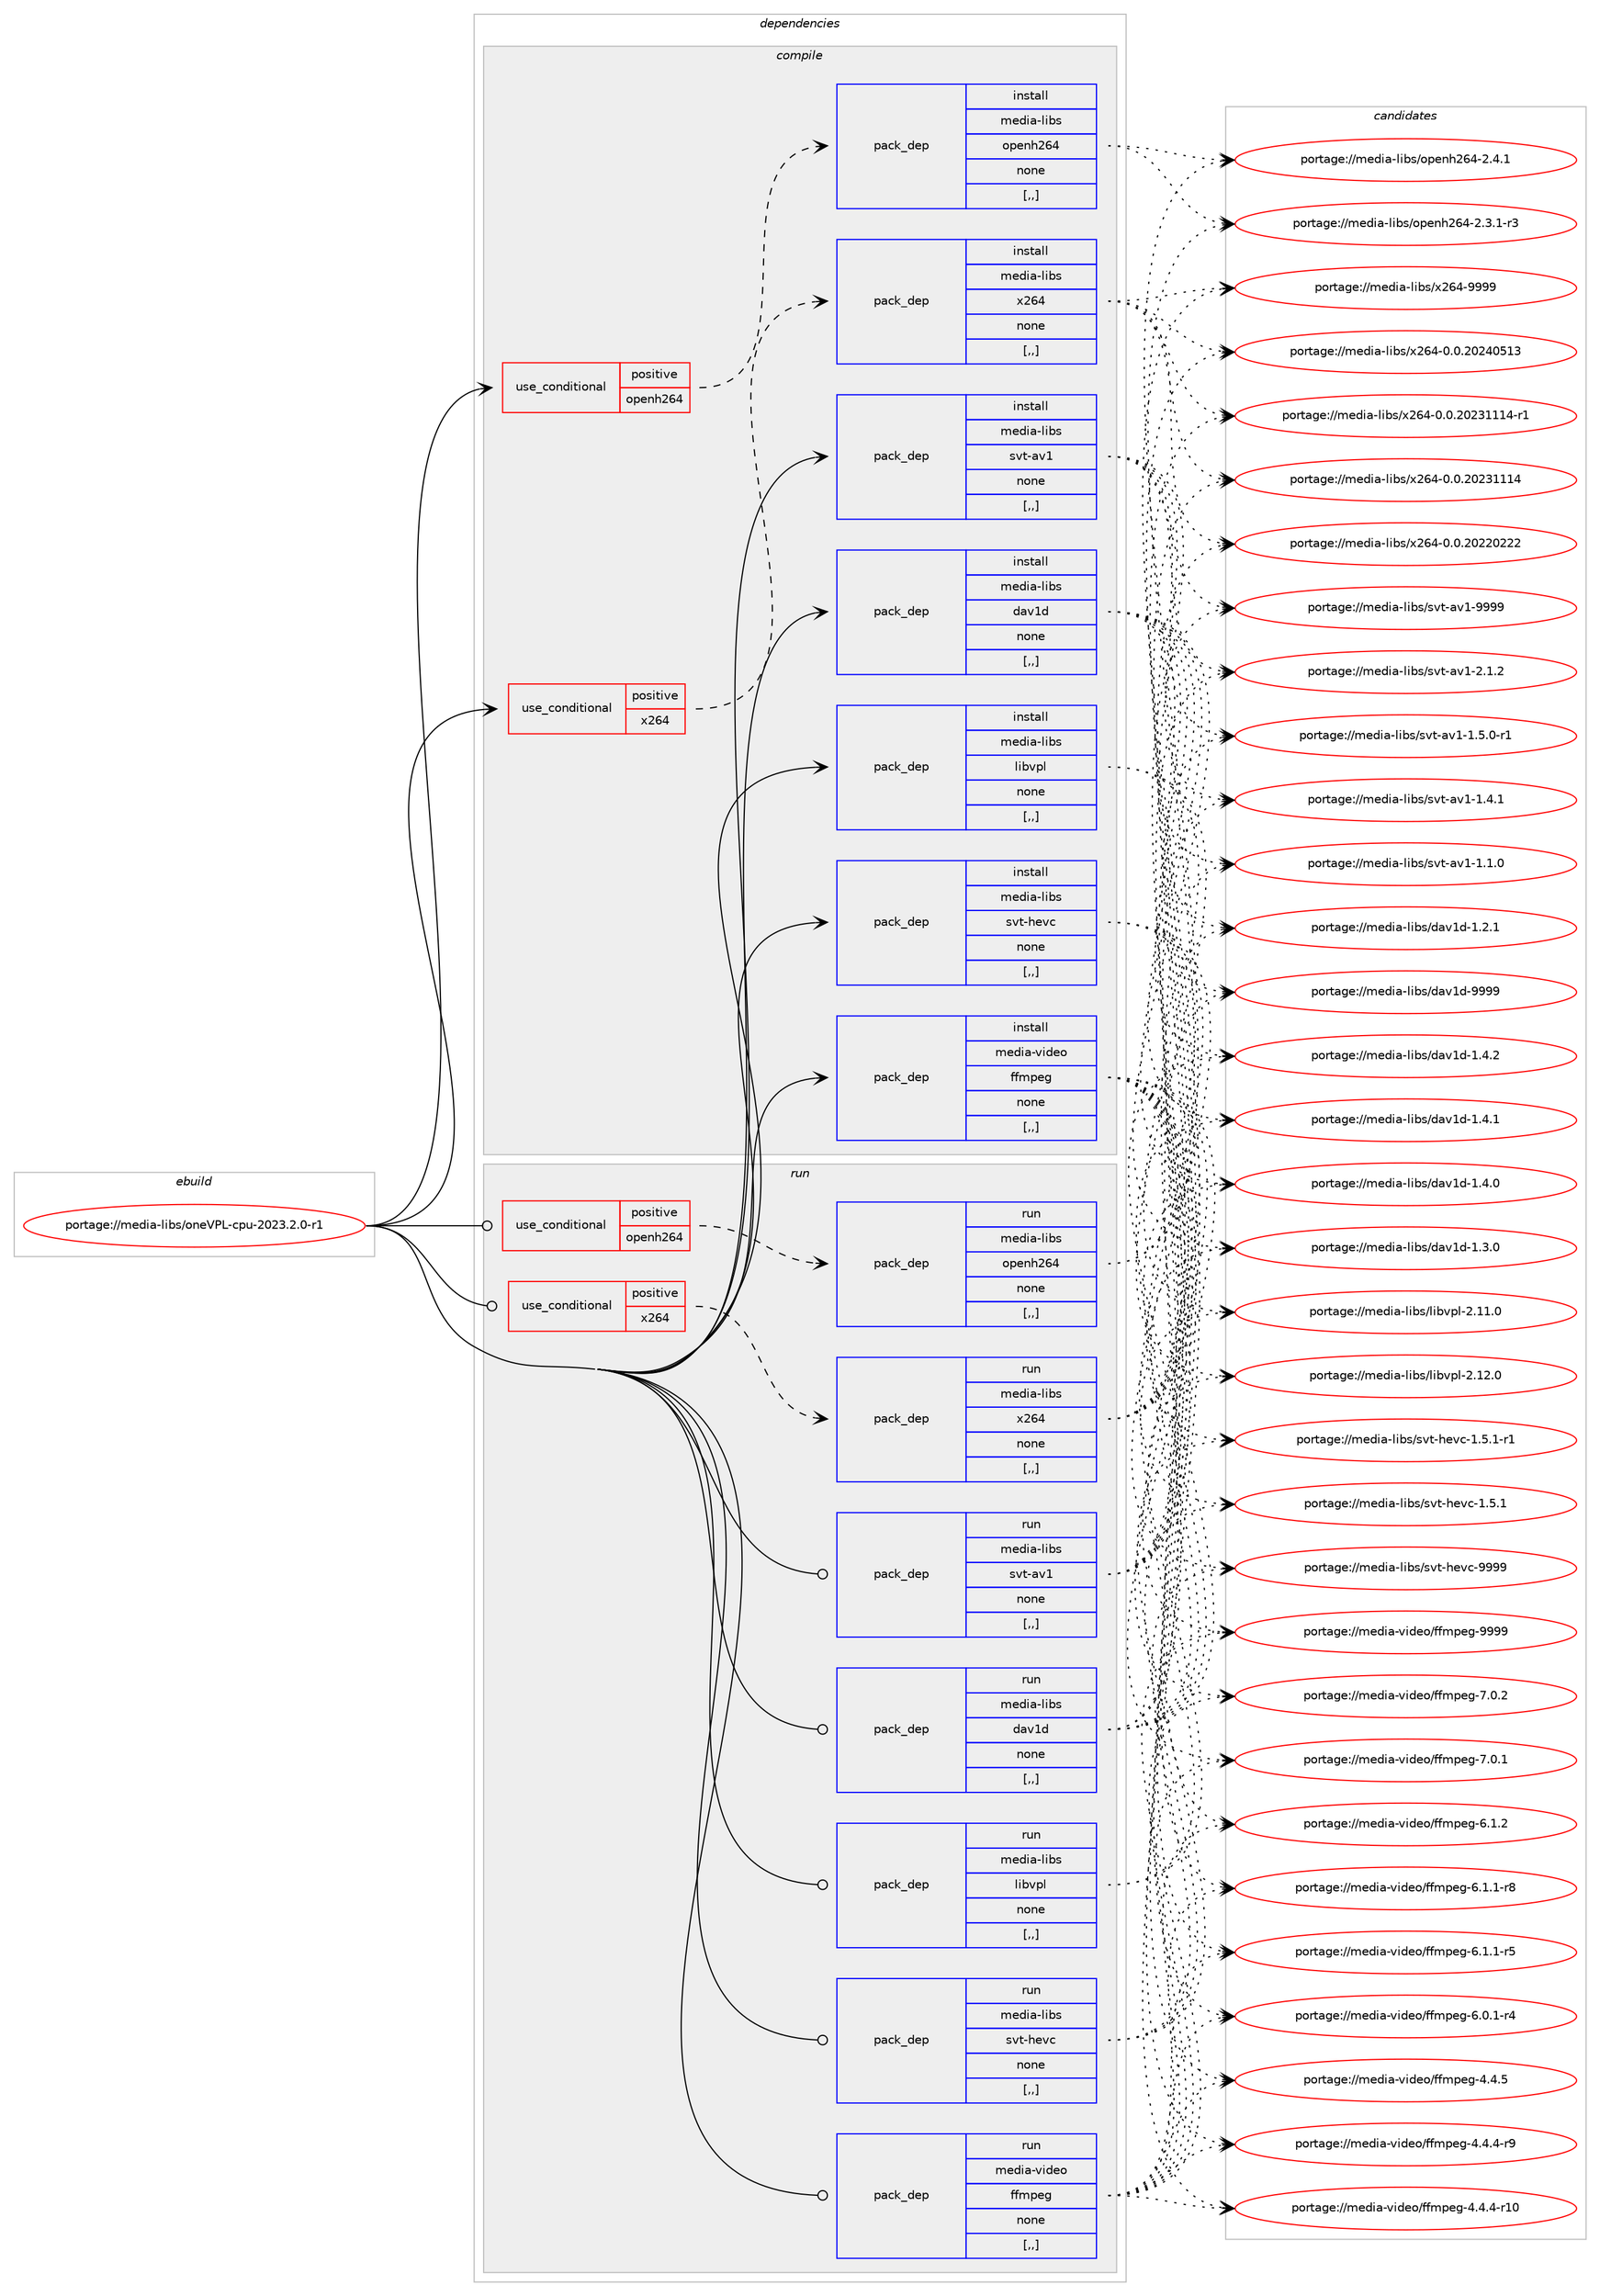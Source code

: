 digraph prolog {

# *************
# Graph options
# *************

newrank=true;
concentrate=true;
compound=true;
graph [rankdir=LR,fontname=Helvetica,fontsize=10,ranksep=1.5];#, ranksep=2.5, nodesep=0.2];
edge  [arrowhead=vee];
node  [fontname=Helvetica,fontsize=10];

# **********
# The ebuild
# **********

subgraph cluster_leftcol {
color=gray;
label=<<i>ebuild</i>>;
id [label="portage://media-libs/oneVPL-cpu-2023.2.0-r1", color=red, width=4, href="../media-libs/oneVPL-cpu-2023.2.0-r1.svg"];
}

# ****************
# The dependencies
# ****************

subgraph cluster_midcol {
color=gray;
label=<<i>dependencies</i>>;
subgraph cluster_compile {
fillcolor="#eeeeee";
style=filled;
label=<<i>compile</i>>;
subgraph cond210272 {
dependency813573 [label=<<TABLE BORDER="0" CELLBORDER="1" CELLSPACING="0" CELLPADDING="4"><TR><TD ROWSPAN="3" CELLPADDING="10">use_conditional</TD></TR><TR><TD>positive</TD></TR><TR><TD>openh264</TD></TR></TABLE>>, shape=none, color=red];
subgraph pack597165 {
dependency813574 [label=<<TABLE BORDER="0" CELLBORDER="1" CELLSPACING="0" CELLPADDING="4" WIDTH="220"><TR><TD ROWSPAN="6" CELLPADDING="30">pack_dep</TD></TR><TR><TD WIDTH="110">install</TD></TR><TR><TD>media-libs</TD></TR><TR><TD>openh264</TD></TR><TR><TD>none</TD></TR><TR><TD>[,,]</TD></TR></TABLE>>, shape=none, color=blue];
}
dependency813573:e -> dependency813574:w [weight=20,style="dashed",arrowhead="vee"];
}
id:e -> dependency813573:w [weight=20,style="solid",arrowhead="vee"];
subgraph cond210273 {
dependency813575 [label=<<TABLE BORDER="0" CELLBORDER="1" CELLSPACING="0" CELLPADDING="4"><TR><TD ROWSPAN="3" CELLPADDING="10">use_conditional</TD></TR><TR><TD>positive</TD></TR><TR><TD>x264</TD></TR></TABLE>>, shape=none, color=red];
subgraph pack597166 {
dependency813576 [label=<<TABLE BORDER="0" CELLBORDER="1" CELLSPACING="0" CELLPADDING="4" WIDTH="220"><TR><TD ROWSPAN="6" CELLPADDING="30">pack_dep</TD></TR><TR><TD WIDTH="110">install</TD></TR><TR><TD>media-libs</TD></TR><TR><TD>x264</TD></TR><TR><TD>none</TD></TR><TR><TD>[,,]</TD></TR></TABLE>>, shape=none, color=blue];
}
dependency813575:e -> dependency813576:w [weight=20,style="dashed",arrowhead="vee"];
}
id:e -> dependency813575:w [weight=20,style="solid",arrowhead="vee"];
subgraph pack597167 {
dependency813577 [label=<<TABLE BORDER="0" CELLBORDER="1" CELLSPACING="0" CELLPADDING="4" WIDTH="220"><TR><TD ROWSPAN="6" CELLPADDING="30">pack_dep</TD></TR><TR><TD WIDTH="110">install</TD></TR><TR><TD>media-libs</TD></TR><TR><TD>dav1d</TD></TR><TR><TD>none</TD></TR><TR><TD>[,,]</TD></TR></TABLE>>, shape=none, color=blue];
}
id:e -> dependency813577:w [weight=20,style="solid",arrowhead="vee"];
subgraph pack597168 {
dependency813578 [label=<<TABLE BORDER="0" CELLBORDER="1" CELLSPACING="0" CELLPADDING="4" WIDTH="220"><TR><TD ROWSPAN="6" CELLPADDING="30">pack_dep</TD></TR><TR><TD WIDTH="110">install</TD></TR><TR><TD>media-libs</TD></TR><TR><TD>libvpl</TD></TR><TR><TD>none</TD></TR><TR><TD>[,,]</TD></TR></TABLE>>, shape=none, color=blue];
}
id:e -> dependency813578:w [weight=20,style="solid",arrowhead="vee"];
subgraph pack597169 {
dependency813579 [label=<<TABLE BORDER="0" CELLBORDER="1" CELLSPACING="0" CELLPADDING="4" WIDTH="220"><TR><TD ROWSPAN="6" CELLPADDING="30">pack_dep</TD></TR><TR><TD WIDTH="110">install</TD></TR><TR><TD>media-libs</TD></TR><TR><TD>svt-av1</TD></TR><TR><TD>none</TD></TR><TR><TD>[,,]</TD></TR></TABLE>>, shape=none, color=blue];
}
id:e -> dependency813579:w [weight=20,style="solid",arrowhead="vee"];
subgraph pack597170 {
dependency813580 [label=<<TABLE BORDER="0" CELLBORDER="1" CELLSPACING="0" CELLPADDING="4" WIDTH="220"><TR><TD ROWSPAN="6" CELLPADDING="30">pack_dep</TD></TR><TR><TD WIDTH="110">install</TD></TR><TR><TD>media-libs</TD></TR><TR><TD>svt-hevc</TD></TR><TR><TD>none</TD></TR><TR><TD>[,,]</TD></TR></TABLE>>, shape=none, color=blue];
}
id:e -> dependency813580:w [weight=20,style="solid",arrowhead="vee"];
subgraph pack597171 {
dependency813581 [label=<<TABLE BORDER="0" CELLBORDER="1" CELLSPACING="0" CELLPADDING="4" WIDTH="220"><TR><TD ROWSPAN="6" CELLPADDING="30">pack_dep</TD></TR><TR><TD WIDTH="110">install</TD></TR><TR><TD>media-video</TD></TR><TR><TD>ffmpeg</TD></TR><TR><TD>none</TD></TR><TR><TD>[,,]</TD></TR></TABLE>>, shape=none, color=blue];
}
id:e -> dependency813581:w [weight=20,style="solid",arrowhead="vee"];
}
subgraph cluster_compileandrun {
fillcolor="#eeeeee";
style=filled;
label=<<i>compile and run</i>>;
}
subgraph cluster_run {
fillcolor="#eeeeee";
style=filled;
label=<<i>run</i>>;
subgraph cond210274 {
dependency813582 [label=<<TABLE BORDER="0" CELLBORDER="1" CELLSPACING="0" CELLPADDING="4"><TR><TD ROWSPAN="3" CELLPADDING="10">use_conditional</TD></TR><TR><TD>positive</TD></TR><TR><TD>openh264</TD></TR></TABLE>>, shape=none, color=red];
subgraph pack597172 {
dependency813583 [label=<<TABLE BORDER="0" CELLBORDER="1" CELLSPACING="0" CELLPADDING="4" WIDTH="220"><TR><TD ROWSPAN="6" CELLPADDING="30">pack_dep</TD></TR><TR><TD WIDTH="110">run</TD></TR><TR><TD>media-libs</TD></TR><TR><TD>openh264</TD></TR><TR><TD>none</TD></TR><TR><TD>[,,]</TD></TR></TABLE>>, shape=none, color=blue];
}
dependency813582:e -> dependency813583:w [weight=20,style="dashed",arrowhead="vee"];
}
id:e -> dependency813582:w [weight=20,style="solid",arrowhead="odot"];
subgraph cond210275 {
dependency813584 [label=<<TABLE BORDER="0" CELLBORDER="1" CELLSPACING="0" CELLPADDING="4"><TR><TD ROWSPAN="3" CELLPADDING="10">use_conditional</TD></TR><TR><TD>positive</TD></TR><TR><TD>x264</TD></TR></TABLE>>, shape=none, color=red];
subgraph pack597173 {
dependency813585 [label=<<TABLE BORDER="0" CELLBORDER="1" CELLSPACING="0" CELLPADDING="4" WIDTH="220"><TR><TD ROWSPAN="6" CELLPADDING="30">pack_dep</TD></TR><TR><TD WIDTH="110">run</TD></TR><TR><TD>media-libs</TD></TR><TR><TD>x264</TD></TR><TR><TD>none</TD></TR><TR><TD>[,,]</TD></TR></TABLE>>, shape=none, color=blue];
}
dependency813584:e -> dependency813585:w [weight=20,style="dashed",arrowhead="vee"];
}
id:e -> dependency813584:w [weight=20,style="solid",arrowhead="odot"];
subgraph pack597174 {
dependency813586 [label=<<TABLE BORDER="0" CELLBORDER="1" CELLSPACING="0" CELLPADDING="4" WIDTH="220"><TR><TD ROWSPAN="6" CELLPADDING="30">pack_dep</TD></TR><TR><TD WIDTH="110">run</TD></TR><TR><TD>media-libs</TD></TR><TR><TD>dav1d</TD></TR><TR><TD>none</TD></TR><TR><TD>[,,]</TD></TR></TABLE>>, shape=none, color=blue];
}
id:e -> dependency813586:w [weight=20,style="solid",arrowhead="odot"];
subgraph pack597175 {
dependency813587 [label=<<TABLE BORDER="0" CELLBORDER="1" CELLSPACING="0" CELLPADDING="4" WIDTH="220"><TR><TD ROWSPAN="6" CELLPADDING="30">pack_dep</TD></TR><TR><TD WIDTH="110">run</TD></TR><TR><TD>media-libs</TD></TR><TR><TD>libvpl</TD></TR><TR><TD>none</TD></TR><TR><TD>[,,]</TD></TR></TABLE>>, shape=none, color=blue];
}
id:e -> dependency813587:w [weight=20,style="solid",arrowhead="odot"];
subgraph pack597176 {
dependency813588 [label=<<TABLE BORDER="0" CELLBORDER="1" CELLSPACING="0" CELLPADDING="4" WIDTH="220"><TR><TD ROWSPAN="6" CELLPADDING="30">pack_dep</TD></TR><TR><TD WIDTH="110">run</TD></TR><TR><TD>media-libs</TD></TR><TR><TD>svt-av1</TD></TR><TR><TD>none</TD></TR><TR><TD>[,,]</TD></TR></TABLE>>, shape=none, color=blue];
}
id:e -> dependency813588:w [weight=20,style="solid",arrowhead="odot"];
subgraph pack597177 {
dependency813589 [label=<<TABLE BORDER="0" CELLBORDER="1" CELLSPACING="0" CELLPADDING="4" WIDTH="220"><TR><TD ROWSPAN="6" CELLPADDING="30">pack_dep</TD></TR><TR><TD WIDTH="110">run</TD></TR><TR><TD>media-libs</TD></TR><TR><TD>svt-hevc</TD></TR><TR><TD>none</TD></TR><TR><TD>[,,]</TD></TR></TABLE>>, shape=none, color=blue];
}
id:e -> dependency813589:w [weight=20,style="solid",arrowhead="odot"];
subgraph pack597178 {
dependency813590 [label=<<TABLE BORDER="0" CELLBORDER="1" CELLSPACING="0" CELLPADDING="4" WIDTH="220"><TR><TD ROWSPAN="6" CELLPADDING="30">pack_dep</TD></TR><TR><TD WIDTH="110">run</TD></TR><TR><TD>media-video</TD></TR><TR><TD>ffmpeg</TD></TR><TR><TD>none</TD></TR><TR><TD>[,,]</TD></TR></TABLE>>, shape=none, color=blue];
}
id:e -> dependency813590:w [weight=20,style="solid",arrowhead="odot"];
}
}

# **************
# The candidates
# **************

subgraph cluster_choices {
rank=same;
color=gray;
label=<<i>candidates</i>>;

subgraph choice597165 {
color=black;
nodesep=1;
choice10910110010597451081059811547111112101110104505452455046524649 [label="portage://media-libs/openh264-2.4.1", color=red, width=4,href="../media-libs/openh264-2.4.1.svg"];
choice109101100105974510810598115471111121011101045054524550465146494511451 [label="portage://media-libs/openh264-2.3.1-r3", color=red, width=4,href="../media-libs/openh264-2.3.1-r3.svg"];
dependency813574:e -> choice10910110010597451081059811547111112101110104505452455046524649:w [style=dotted,weight="100"];
dependency813574:e -> choice109101100105974510810598115471111121011101045054524550465146494511451:w [style=dotted,weight="100"];
}
subgraph choice597166 {
color=black;
nodesep=1;
choice109101100105974510810598115471205054524557575757 [label="portage://media-libs/x264-9999", color=red, width=4,href="../media-libs/x264-9999.svg"];
choice1091011001059745108105981154712050545245484648465048505248534951 [label="portage://media-libs/x264-0.0.20240513", color=red, width=4,href="../media-libs/x264-0.0.20240513.svg"];
choice10910110010597451081059811547120505452454846484650485051494949524511449 [label="portage://media-libs/x264-0.0.20231114-r1", color=red, width=4,href="../media-libs/x264-0.0.20231114-r1.svg"];
choice1091011001059745108105981154712050545245484648465048505149494952 [label="portage://media-libs/x264-0.0.20231114", color=red, width=4,href="../media-libs/x264-0.0.20231114.svg"];
choice1091011001059745108105981154712050545245484648465048505048505050 [label="portage://media-libs/x264-0.0.20220222", color=red, width=4,href="../media-libs/x264-0.0.20220222.svg"];
dependency813576:e -> choice109101100105974510810598115471205054524557575757:w [style=dotted,weight="100"];
dependency813576:e -> choice1091011001059745108105981154712050545245484648465048505248534951:w [style=dotted,weight="100"];
dependency813576:e -> choice10910110010597451081059811547120505452454846484650485051494949524511449:w [style=dotted,weight="100"];
dependency813576:e -> choice1091011001059745108105981154712050545245484648465048505149494952:w [style=dotted,weight="100"];
dependency813576:e -> choice1091011001059745108105981154712050545245484648465048505048505050:w [style=dotted,weight="100"];
}
subgraph choice597167 {
color=black;
nodesep=1;
choice1091011001059745108105981154710097118491004557575757 [label="portage://media-libs/dav1d-9999", color=red, width=4,href="../media-libs/dav1d-9999.svg"];
choice109101100105974510810598115471009711849100454946524650 [label="portage://media-libs/dav1d-1.4.2", color=red, width=4,href="../media-libs/dav1d-1.4.2.svg"];
choice109101100105974510810598115471009711849100454946524649 [label="portage://media-libs/dav1d-1.4.1", color=red, width=4,href="../media-libs/dav1d-1.4.1.svg"];
choice109101100105974510810598115471009711849100454946524648 [label="portage://media-libs/dav1d-1.4.0", color=red, width=4,href="../media-libs/dav1d-1.4.0.svg"];
choice109101100105974510810598115471009711849100454946514648 [label="portage://media-libs/dav1d-1.3.0", color=red, width=4,href="../media-libs/dav1d-1.3.0.svg"];
choice109101100105974510810598115471009711849100454946504649 [label="portage://media-libs/dav1d-1.2.1", color=red, width=4,href="../media-libs/dav1d-1.2.1.svg"];
dependency813577:e -> choice1091011001059745108105981154710097118491004557575757:w [style=dotted,weight="100"];
dependency813577:e -> choice109101100105974510810598115471009711849100454946524650:w [style=dotted,weight="100"];
dependency813577:e -> choice109101100105974510810598115471009711849100454946524649:w [style=dotted,weight="100"];
dependency813577:e -> choice109101100105974510810598115471009711849100454946524648:w [style=dotted,weight="100"];
dependency813577:e -> choice109101100105974510810598115471009711849100454946514648:w [style=dotted,weight="100"];
dependency813577:e -> choice109101100105974510810598115471009711849100454946504649:w [style=dotted,weight="100"];
}
subgraph choice597168 {
color=black;
nodesep=1;
choice109101100105974510810598115471081059811811210845504649504648 [label="portage://media-libs/libvpl-2.12.0", color=red, width=4,href="../media-libs/libvpl-2.12.0.svg"];
choice109101100105974510810598115471081059811811210845504649494648 [label="portage://media-libs/libvpl-2.11.0", color=red, width=4,href="../media-libs/libvpl-2.11.0.svg"];
dependency813578:e -> choice109101100105974510810598115471081059811811210845504649504648:w [style=dotted,weight="100"];
dependency813578:e -> choice109101100105974510810598115471081059811811210845504649494648:w [style=dotted,weight="100"];
}
subgraph choice597169 {
color=black;
nodesep=1;
choice109101100105974510810598115471151181164597118494557575757 [label="portage://media-libs/svt-av1-9999", color=red, width=4,href="../media-libs/svt-av1-9999.svg"];
choice10910110010597451081059811547115118116459711849455046494650 [label="portage://media-libs/svt-av1-2.1.2", color=red, width=4,href="../media-libs/svt-av1-2.1.2.svg"];
choice109101100105974510810598115471151181164597118494549465346484511449 [label="portage://media-libs/svt-av1-1.5.0-r1", color=red, width=4,href="../media-libs/svt-av1-1.5.0-r1.svg"];
choice10910110010597451081059811547115118116459711849454946524649 [label="portage://media-libs/svt-av1-1.4.1", color=red, width=4,href="../media-libs/svt-av1-1.4.1.svg"];
choice10910110010597451081059811547115118116459711849454946494648 [label="portage://media-libs/svt-av1-1.1.0", color=red, width=4,href="../media-libs/svt-av1-1.1.0.svg"];
dependency813579:e -> choice109101100105974510810598115471151181164597118494557575757:w [style=dotted,weight="100"];
dependency813579:e -> choice10910110010597451081059811547115118116459711849455046494650:w [style=dotted,weight="100"];
dependency813579:e -> choice109101100105974510810598115471151181164597118494549465346484511449:w [style=dotted,weight="100"];
dependency813579:e -> choice10910110010597451081059811547115118116459711849454946524649:w [style=dotted,weight="100"];
dependency813579:e -> choice10910110010597451081059811547115118116459711849454946494648:w [style=dotted,weight="100"];
}
subgraph choice597170 {
color=black;
nodesep=1;
choice1091011001059745108105981154711511811645104101118994557575757 [label="portage://media-libs/svt-hevc-9999", color=red, width=4,href="../media-libs/svt-hevc-9999.svg"];
choice1091011001059745108105981154711511811645104101118994549465346494511449 [label="portage://media-libs/svt-hevc-1.5.1-r1", color=red, width=4,href="../media-libs/svt-hevc-1.5.1-r1.svg"];
choice109101100105974510810598115471151181164510410111899454946534649 [label="portage://media-libs/svt-hevc-1.5.1", color=red, width=4,href="../media-libs/svt-hevc-1.5.1.svg"];
dependency813580:e -> choice1091011001059745108105981154711511811645104101118994557575757:w [style=dotted,weight="100"];
dependency813580:e -> choice1091011001059745108105981154711511811645104101118994549465346494511449:w [style=dotted,weight="100"];
dependency813580:e -> choice109101100105974510810598115471151181164510410111899454946534649:w [style=dotted,weight="100"];
}
subgraph choice597171 {
color=black;
nodesep=1;
choice1091011001059745118105100101111471021021091121011034557575757 [label="portage://media-video/ffmpeg-9999", color=red, width=4,href="../media-video/ffmpeg-9999.svg"];
choice109101100105974511810510010111147102102109112101103455546484650 [label="portage://media-video/ffmpeg-7.0.2", color=red, width=4,href="../media-video/ffmpeg-7.0.2.svg"];
choice109101100105974511810510010111147102102109112101103455546484649 [label="portage://media-video/ffmpeg-7.0.1", color=red, width=4,href="../media-video/ffmpeg-7.0.1.svg"];
choice109101100105974511810510010111147102102109112101103455446494650 [label="portage://media-video/ffmpeg-6.1.2", color=red, width=4,href="../media-video/ffmpeg-6.1.2.svg"];
choice1091011001059745118105100101111471021021091121011034554464946494511456 [label="portage://media-video/ffmpeg-6.1.1-r8", color=red, width=4,href="../media-video/ffmpeg-6.1.1-r8.svg"];
choice1091011001059745118105100101111471021021091121011034554464946494511453 [label="portage://media-video/ffmpeg-6.1.1-r5", color=red, width=4,href="../media-video/ffmpeg-6.1.1-r5.svg"];
choice1091011001059745118105100101111471021021091121011034554464846494511452 [label="portage://media-video/ffmpeg-6.0.1-r4", color=red, width=4,href="../media-video/ffmpeg-6.0.1-r4.svg"];
choice109101100105974511810510010111147102102109112101103455246524653 [label="portage://media-video/ffmpeg-4.4.5", color=red, width=4,href="../media-video/ffmpeg-4.4.5.svg"];
choice1091011001059745118105100101111471021021091121011034552465246524511457 [label="portage://media-video/ffmpeg-4.4.4-r9", color=red, width=4,href="../media-video/ffmpeg-4.4.4-r9.svg"];
choice109101100105974511810510010111147102102109112101103455246524652451144948 [label="portage://media-video/ffmpeg-4.4.4-r10", color=red, width=4,href="../media-video/ffmpeg-4.4.4-r10.svg"];
dependency813581:e -> choice1091011001059745118105100101111471021021091121011034557575757:w [style=dotted,weight="100"];
dependency813581:e -> choice109101100105974511810510010111147102102109112101103455546484650:w [style=dotted,weight="100"];
dependency813581:e -> choice109101100105974511810510010111147102102109112101103455546484649:w [style=dotted,weight="100"];
dependency813581:e -> choice109101100105974511810510010111147102102109112101103455446494650:w [style=dotted,weight="100"];
dependency813581:e -> choice1091011001059745118105100101111471021021091121011034554464946494511456:w [style=dotted,weight="100"];
dependency813581:e -> choice1091011001059745118105100101111471021021091121011034554464946494511453:w [style=dotted,weight="100"];
dependency813581:e -> choice1091011001059745118105100101111471021021091121011034554464846494511452:w [style=dotted,weight="100"];
dependency813581:e -> choice109101100105974511810510010111147102102109112101103455246524653:w [style=dotted,weight="100"];
dependency813581:e -> choice1091011001059745118105100101111471021021091121011034552465246524511457:w [style=dotted,weight="100"];
dependency813581:e -> choice109101100105974511810510010111147102102109112101103455246524652451144948:w [style=dotted,weight="100"];
}
subgraph choice597172 {
color=black;
nodesep=1;
choice10910110010597451081059811547111112101110104505452455046524649 [label="portage://media-libs/openh264-2.4.1", color=red, width=4,href="../media-libs/openh264-2.4.1.svg"];
choice109101100105974510810598115471111121011101045054524550465146494511451 [label="portage://media-libs/openh264-2.3.1-r3", color=red, width=4,href="../media-libs/openh264-2.3.1-r3.svg"];
dependency813583:e -> choice10910110010597451081059811547111112101110104505452455046524649:w [style=dotted,weight="100"];
dependency813583:e -> choice109101100105974510810598115471111121011101045054524550465146494511451:w [style=dotted,weight="100"];
}
subgraph choice597173 {
color=black;
nodesep=1;
choice109101100105974510810598115471205054524557575757 [label="portage://media-libs/x264-9999", color=red, width=4,href="../media-libs/x264-9999.svg"];
choice1091011001059745108105981154712050545245484648465048505248534951 [label="portage://media-libs/x264-0.0.20240513", color=red, width=4,href="../media-libs/x264-0.0.20240513.svg"];
choice10910110010597451081059811547120505452454846484650485051494949524511449 [label="portage://media-libs/x264-0.0.20231114-r1", color=red, width=4,href="../media-libs/x264-0.0.20231114-r1.svg"];
choice1091011001059745108105981154712050545245484648465048505149494952 [label="portage://media-libs/x264-0.0.20231114", color=red, width=4,href="../media-libs/x264-0.0.20231114.svg"];
choice1091011001059745108105981154712050545245484648465048505048505050 [label="portage://media-libs/x264-0.0.20220222", color=red, width=4,href="../media-libs/x264-0.0.20220222.svg"];
dependency813585:e -> choice109101100105974510810598115471205054524557575757:w [style=dotted,weight="100"];
dependency813585:e -> choice1091011001059745108105981154712050545245484648465048505248534951:w [style=dotted,weight="100"];
dependency813585:e -> choice10910110010597451081059811547120505452454846484650485051494949524511449:w [style=dotted,weight="100"];
dependency813585:e -> choice1091011001059745108105981154712050545245484648465048505149494952:w [style=dotted,weight="100"];
dependency813585:e -> choice1091011001059745108105981154712050545245484648465048505048505050:w [style=dotted,weight="100"];
}
subgraph choice597174 {
color=black;
nodesep=1;
choice1091011001059745108105981154710097118491004557575757 [label="portage://media-libs/dav1d-9999", color=red, width=4,href="../media-libs/dav1d-9999.svg"];
choice109101100105974510810598115471009711849100454946524650 [label="portage://media-libs/dav1d-1.4.2", color=red, width=4,href="../media-libs/dav1d-1.4.2.svg"];
choice109101100105974510810598115471009711849100454946524649 [label="portage://media-libs/dav1d-1.4.1", color=red, width=4,href="../media-libs/dav1d-1.4.1.svg"];
choice109101100105974510810598115471009711849100454946524648 [label="portage://media-libs/dav1d-1.4.0", color=red, width=4,href="../media-libs/dav1d-1.4.0.svg"];
choice109101100105974510810598115471009711849100454946514648 [label="portage://media-libs/dav1d-1.3.0", color=red, width=4,href="../media-libs/dav1d-1.3.0.svg"];
choice109101100105974510810598115471009711849100454946504649 [label="portage://media-libs/dav1d-1.2.1", color=red, width=4,href="../media-libs/dav1d-1.2.1.svg"];
dependency813586:e -> choice1091011001059745108105981154710097118491004557575757:w [style=dotted,weight="100"];
dependency813586:e -> choice109101100105974510810598115471009711849100454946524650:w [style=dotted,weight="100"];
dependency813586:e -> choice109101100105974510810598115471009711849100454946524649:w [style=dotted,weight="100"];
dependency813586:e -> choice109101100105974510810598115471009711849100454946524648:w [style=dotted,weight="100"];
dependency813586:e -> choice109101100105974510810598115471009711849100454946514648:w [style=dotted,weight="100"];
dependency813586:e -> choice109101100105974510810598115471009711849100454946504649:w [style=dotted,weight="100"];
}
subgraph choice597175 {
color=black;
nodesep=1;
choice109101100105974510810598115471081059811811210845504649504648 [label="portage://media-libs/libvpl-2.12.0", color=red, width=4,href="../media-libs/libvpl-2.12.0.svg"];
choice109101100105974510810598115471081059811811210845504649494648 [label="portage://media-libs/libvpl-2.11.0", color=red, width=4,href="../media-libs/libvpl-2.11.0.svg"];
dependency813587:e -> choice109101100105974510810598115471081059811811210845504649504648:w [style=dotted,weight="100"];
dependency813587:e -> choice109101100105974510810598115471081059811811210845504649494648:w [style=dotted,weight="100"];
}
subgraph choice597176 {
color=black;
nodesep=1;
choice109101100105974510810598115471151181164597118494557575757 [label="portage://media-libs/svt-av1-9999", color=red, width=4,href="../media-libs/svt-av1-9999.svg"];
choice10910110010597451081059811547115118116459711849455046494650 [label="portage://media-libs/svt-av1-2.1.2", color=red, width=4,href="../media-libs/svt-av1-2.1.2.svg"];
choice109101100105974510810598115471151181164597118494549465346484511449 [label="portage://media-libs/svt-av1-1.5.0-r1", color=red, width=4,href="../media-libs/svt-av1-1.5.0-r1.svg"];
choice10910110010597451081059811547115118116459711849454946524649 [label="portage://media-libs/svt-av1-1.4.1", color=red, width=4,href="../media-libs/svt-av1-1.4.1.svg"];
choice10910110010597451081059811547115118116459711849454946494648 [label="portage://media-libs/svt-av1-1.1.0", color=red, width=4,href="../media-libs/svt-av1-1.1.0.svg"];
dependency813588:e -> choice109101100105974510810598115471151181164597118494557575757:w [style=dotted,weight="100"];
dependency813588:e -> choice10910110010597451081059811547115118116459711849455046494650:w [style=dotted,weight="100"];
dependency813588:e -> choice109101100105974510810598115471151181164597118494549465346484511449:w [style=dotted,weight="100"];
dependency813588:e -> choice10910110010597451081059811547115118116459711849454946524649:w [style=dotted,weight="100"];
dependency813588:e -> choice10910110010597451081059811547115118116459711849454946494648:w [style=dotted,weight="100"];
}
subgraph choice597177 {
color=black;
nodesep=1;
choice1091011001059745108105981154711511811645104101118994557575757 [label="portage://media-libs/svt-hevc-9999", color=red, width=4,href="../media-libs/svt-hevc-9999.svg"];
choice1091011001059745108105981154711511811645104101118994549465346494511449 [label="portage://media-libs/svt-hevc-1.5.1-r1", color=red, width=4,href="../media-libs/svt-hevc-1.5.1-r1.svg"];
choice109101100105974510810598115471151181164510410111899454946534649 [label="portage://media-libs/svt-hevc-1.5.1", color=red, width=4,href="../media-libs/svt-hevc-1.5.1.svg"];
dependency813589:e -> choice1091011001059745108105981154711511811645104101118994557575757:w [style=dotted,weight="100"];
dependency813589:e -> choice1091011001059745108105981154711511811645104101118994549465346494511449:w [style=dotted,weight="100"];
dependency813589:e -> choice109101100105974510810598115471151181164510410111899454946534649:w [style=dotted,weight="100"];
}
subgraph choice597178 {
color=black;
nodesep=1;
choice1091011001059745118105100101111471021021091121011034557575757 [label="portage://media-video/ffmpeg-9999", color=red, width=4,href="../media-video/ffmpeg-9999.svg"];
choice109101100105974511810510010111147102102109112101103455546484650 [label="portage://media-video/ffmpeg-7.0.2", color=red, width=4,href="../media-video/ffmpeg-7.0.2.svg"];
choice109101100105974511810510010111147102102109112101103455546484649 [label="portage://media-video/ffmpeg-7.0.1", color=red, width=4,href="../media-video/ffmpeg-7.0.1.svg"];
choice109101100105974511810510010111147102102109112101103455446494650 [label="portage://media-video/ffmpeg-6.1.2", color=red, width=4,href="../media-video/ffmpeg-6.1.2.svg"];
choice1091011001059745118105100101111471021021091121011034554464946494511456 [label="portage://media-video/ffmpeg-6.1.1-r8", color=red, width=4,href="../media-video/ffmpeg-6.1.1-r8.svg"];
choice1091011001059745118105100101111471021021091121011034554464946494511453 [label="portage://media-video/ffmpeg-6.1.1-r5", color=red, width=4,href="../media-video/ffmpeg-6.1.1-r5.svg"];
choice1091011001059745118105100101111471021021091121011034554464846494511452 [label="portage://media-video/ffmpeg-6.0.1-r4", color=red, width=4,href="../media-video/ffmpeg-6.0.1-r4.svg"];
choice109101100105974511810510010111147102102109112101103455246524653 [label="portage://media-video/ffmpeg-4.4.5", color=red, width=4,href="../media-video/ffmpeg-4.4.5.svg"];
choice1091011001059745118105100101111471021021091121011034552465246524511457 [label="portage://media-video/ffmpeg-4.4.4-r9", color=red, width=4,href="../media-video/ffmpeg-4.4.4-r9.svg"];
choice109101100105974511810510010111147102102109112101103455246524652451144948 [label="portage://media-video/ffmpeg-4.4.4-r10", color=red, width=4,href="../media-video/ffmpeg-4.4.4-r10.svg"];
dependency813590:e -> choice1091011001059745118105100101111471021021091121011034557575757:w [style=dotted,weight="100"];
dependency813590:e -> choice109101100105974511810510010111147102102109112101103455546484650:w [style=dotted,weight="100"];
dependency813590:e -> choice109101100105974511810510010111147102102109112101103455546484649:w [style=dotted,weight="100"];
dependency813590:e -> choice109101100105974511810510010111147102102109112101103455446494650:w [style=dotted,weight="100"];
dependency813590:e -> choice1091011001059745118105100101111471021021091121011034554464946494511456:w [style=dotted,weight="100"];
dependency813590:e -> choice1091011001059745118105100101111471021021091121011034554464946494511453:w [style=dotted,weight="100"];
dependency813590:e -> choice1091011001059745118105100101111471021021091121011034554464846494511452:w [style=dotted,weight="100"];
dependency813590:e -> choice109101100105974511810510010111147102102109112101103455246524653:w [style=dotted,weight="100"];
dependency813590:e -> choice1091011001059745118105100101111471021021091121011034552465246524511457:w [style=dotted,weight="100"];
dependency813590:e -> choice109101100105974511810510010111147102102109112101103455246524652451144948:w [style=dotted,weight="100"];
}
}

}
